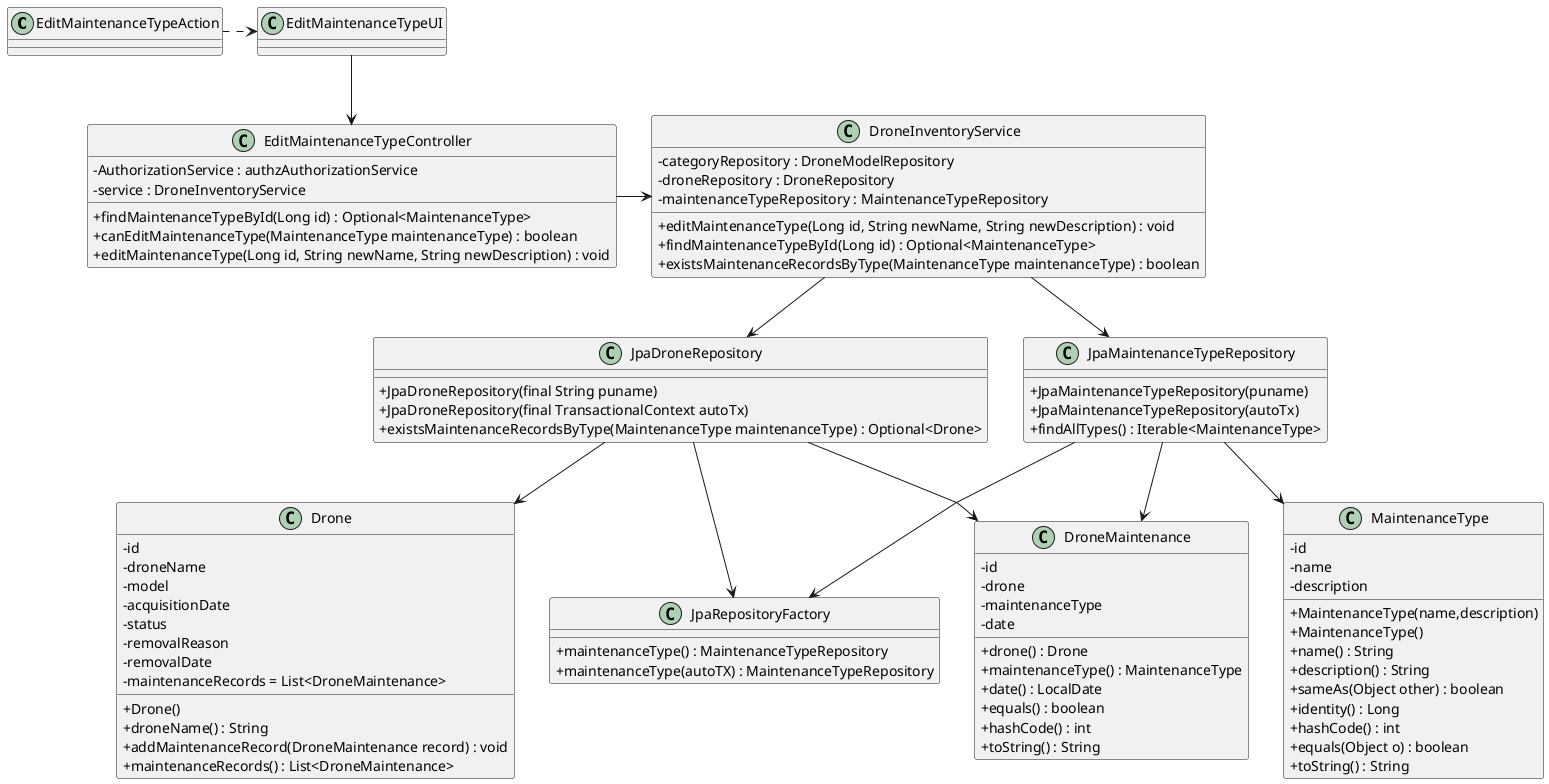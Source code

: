 @startuml
'skinparam monochrome true
skinparam packageStyle rectangle
skinparam shadowing false
skinparam linetype polyline
'skinparam linetype orto

skinparam classAttributeIconSize 0

'left to right direction

class EditMaintenanceTypeAction{
}

class EditMaintenanceTypeUI {
}

class EditMaintenanceTypeController {
    - AuthorizationService : authzAuthorizationService
    - service : DroneInventoryService
    + findMaintenanceTypeById(Long id) : Optional<MaintenanceType>
    + canEditMaintenanceType(MaintenanceType maintenanceType) : boolean
    + editMaintenanceType(Long id, String newName, String newDescription) : void
}

class DroneInventoryService {
    - categoryRepository : DroneModelRepository
    - droneRepository : DroneRepository
    - maintenanceTypeRepository : MaintenanceTypeRepository
    + editMaintenanceType(Long id, String newName, String newDescription) : void
    + findMaintenanceTypeById(Long id) : Optional<MaintenanceType>
    + existsMaintenanceRecordsByType(MaintenanceType maintenanceType) : boolean
}

class JpaMaintenanceTypeRepository {
    + JpaMaintenanceTypeRepository(puname)
    + JpaMaintenanceTypeRepository(autoTx)
    + findAllTypes() : Iterable<MaintenanceType>
}

class JpaRepositoryFactory {
    + maintenanceType() : MaintenanceTypeRepository
    + maintenanceType(autoTX) : MaintenanceTypeRepository
}

class MaintenanceType {
    - id
    - name
    - description

    + MaintenanceType(name,description)
    + MaintenanceType()
    + name() : String
    + description() : String
    + sameAs(Object other) : boolean
    + identity() : Long
    + hashCode() : int
    + equals(Object o) : boolean
    + toString() : String

}

class JpaDroneRepository {
    + JpaDroneRepository(final String puname)
    + JpaDroneRepository(final TransactionalContext autoTx)
    + existsMaintenanceRecordsByType(MaintenanceType maintenanceType) : Optional<Drone>
}

class Drone {
    - id
    - droneName
    - model
    - acquisitionDate
    - status
    - removalReason
    - removalDate
    - maintenanceRecords = List<DroneMaintenance>

    + Drone()
    + droneName() : String
    + addMaintenanceRecord(DroneMaintenance record) : void
    + maintenanceRecords() : List<DroneMaintenance>
}

class DroneMaintenance {
    - id
    - drone
    - maintenanceType
    - date
    + drone() : Drone
    + maintenanceType() : MaintenanceType
    + date() : LocalDate
    + equals() : boolean
    + hashCode() : int
    + toString() : String
}



EditMaintenanceTypeAction .> EditMaintenanceTypeUI

EditMaintenanceTypeUI --> EditMaintenanceTypeController

EditMaintenanceTypeController -> DroneInventoryService

DroneInventoryService --> JpaMaintenanceTypeRepository
DroneInventoryService --> JpaDroneRepository

JpaMaintenanceTypeRepository --> JpaRepositoryFactory
JpaDroneRepository --> JpaRepositoryFactory
JpaDroneRepository --> Drone
JpaDroneRepository --> DroneMaintenance
JpaMaintenanceTypeRepository --> MaintenanceType
JpaMaintenanceTypeRepository --> DroneMaintenance

@enduml